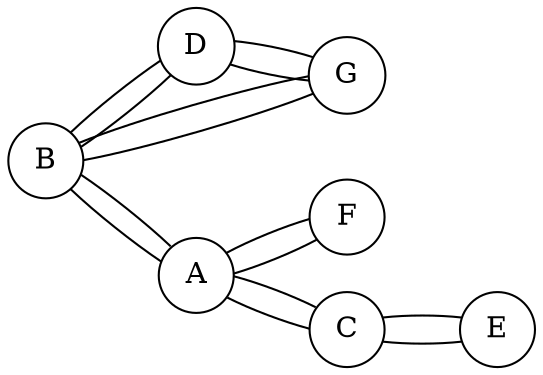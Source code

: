 graph {
  rankdir=LR;

  B[shape=circle]
  D[shape=circle]
  E[shape=circle]
  F[shape=circle]
  G[shape=circle]
  C[shape=circle]
  A[shape=circle]

  B -- A
  B -- D
  B -- G
  D -- B
  D -- G
  E -- C
  F -- A
  G -- B
  G -- D
  C -- A
  C -- E
  A -- B
  A -- C
  A -- F
}
